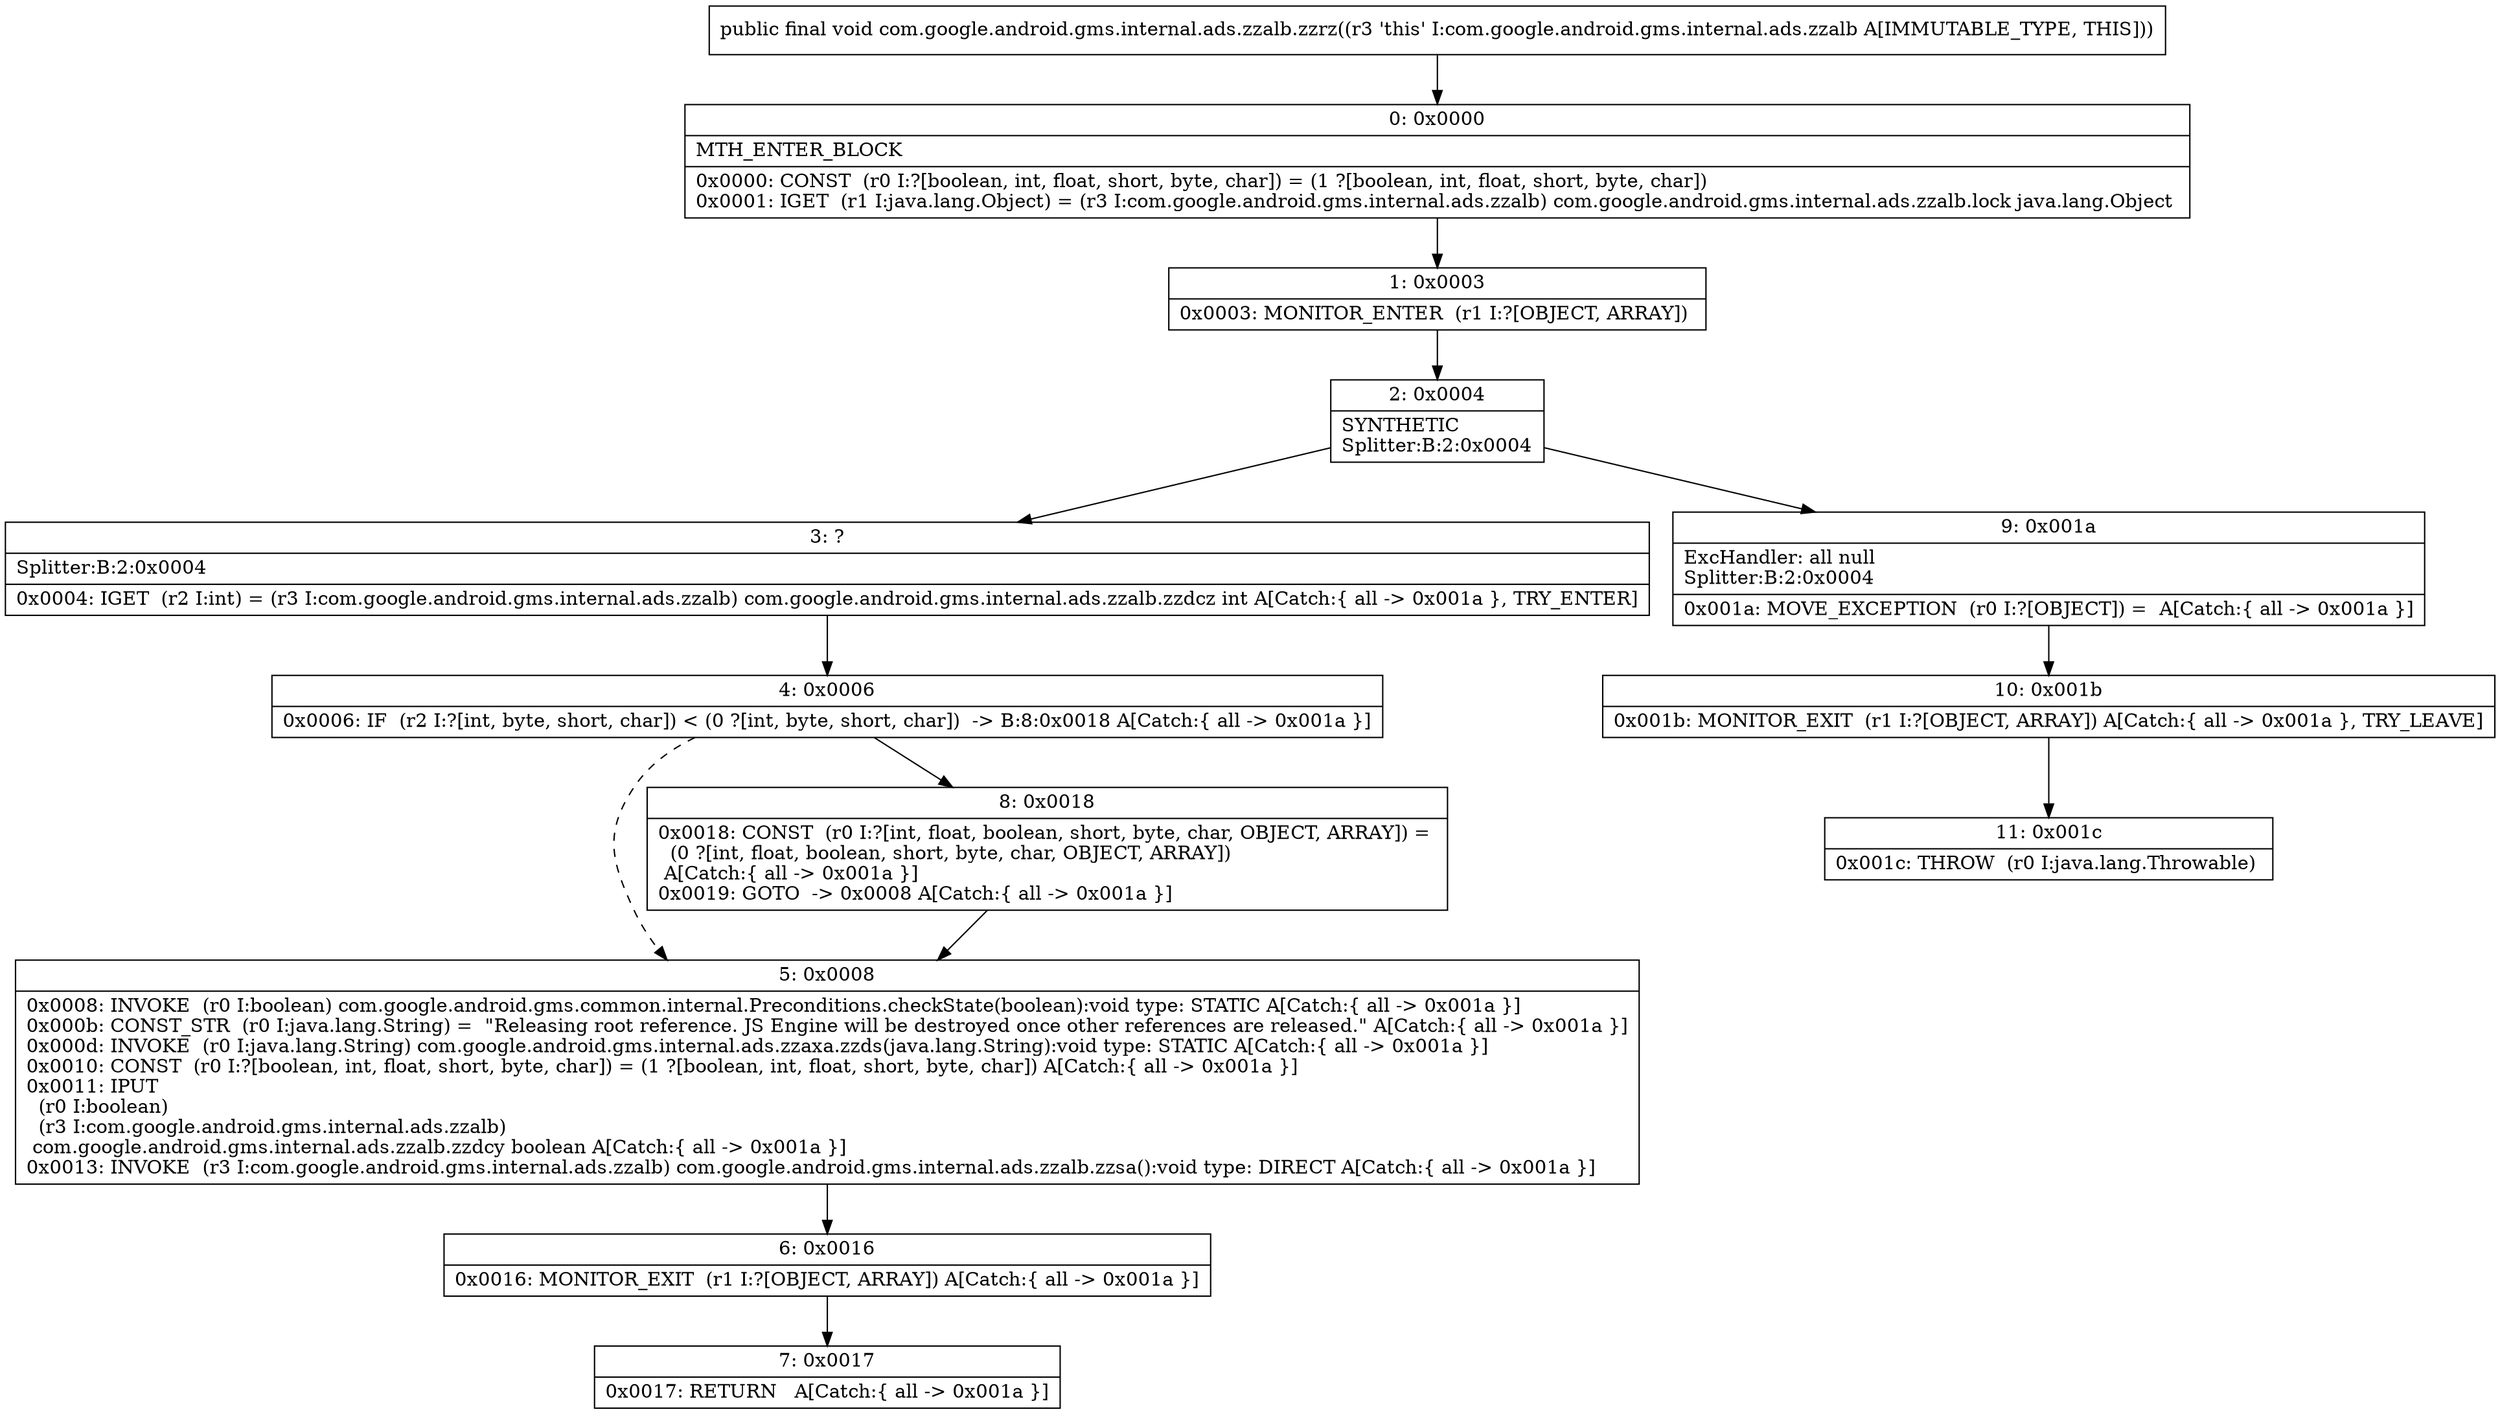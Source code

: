 digraph "CFG forcom.google.android.gms.internal.ads.zzalb.zzrz()V" {
Node_0 [shape=record,label="{0\:\ 0x0000|MTH_ENTER_BLOCK\l|0x0000: CONST  (r0 I:?[boolean, int, float, short, byte, char]) = (1 ?[boolean, int, float, short, byte, char]) \l0x0001: IGET  (r1 I:java.lang.Object) = (r3 I:com.google.android.gms.internal.ads.zzalb) com.google.android.gms.internal.ads.zzalb.lock java.lang.Object \l}"];
Node_1 [shape=record,label="{1\:\ 0x0003|0x0003: MONITOR_ENTER  (r1 I:?[OBJECT, ARRAY]) \l}"];
Node_2 [shape=record,label="{2\:\ 0x0004|SYNTHETIC\lSplitter:B:2:0x0004\l}"];
Node_3 [shape=record,label="{3\:\ ?|Splitter:B:2:0x0004\l|0x0004: IGET  (r2 I:int) = (r3 I:com.google.android.gms.internal.ads.zzalb) com.google.android.gms.internal.ads.zzalb.zzdcz int A[Catch:\{ all \-\> 0x001a \}, TRY_ENTER]\l}"];
Node_4 [shape=record,label="{4\:\ 0x0006|0x0006: IF  (r2 I:?[int, byte, short, char]) \< (0 ?[int, byte, short, char])  \-\> B:8:0x0018 A[Catch:\{ all \-\> 0x001a \}]\l}"];
Node_5 [shape=record,label="{5\:\ 0x0008|0x0008: INVOKE  (r0 I:boolean) com.google.android.gms.common.internal.Preconditions.checkState(boolean):void type: STATIC A[Catch:\{ all \-\> 0x001a \}]\l0x000b: CONST_STR  (r0 I:java.lang.String) =  \"Releasing root reference. JS Engine will be destroyed once other references are released.\" A[Catch:\{ all \-\> 0x001a \}]\l0x000d: INVOKE  (r0 I:java.lang.String) com.google.android.gms.internal.ads.zzaxa.zzds(java.lang.String):void type: STATIC A[Catch:\{ all \-\> 0x001a \}]\l0x0010: CONST  (r0 I:?[boolean, int, float, short, byte, char]) = (1 ?[boolean, int, float, short, byte, char]) A[Catch:\{ all \-\> 0x001a \}]\l0x0011: IPUT  \l  (r0 I:boolean)\l  (r3 I:com.google.android.gms.internal.ads.zzalb)\l com.google.android.gms.internal.ads.zzalb.zzdcy boolean A[Catch:\{ all \-\> 0x001a \}]\l0x0013: INVOKE  (r3 I:com.google.android.gms.internal.ads.zzalb) com.google.android.gms.internal.ads.zzalb.zzsa():void type: DIRECT A[Catch:\{ all \-\> 0x001a \}]\l}"];
Node_6 [shape=record,label="{6\:\ 0x0016|0x0016: MONITOR_EXIT  (r1 I:?[OBJECT, ARRAY]) A[Catch:\{ all \-\> 0x001a \}]\l}"];
Node_7 [shape=record,label="{7\:\ 0x0017|0x0017: RETURN   A[Catch:\{ all \-\> 0x001a \}]\l}"];
Node_8 [shape=record,label="{8\:\ 0x0018|0x0018: CONST  (r0 I:?[int, float, boolean, short, byte, char, OBJECT, ARRAY]) = \l  (0 ?[int, float, boolean, short, byte, char, OBJECT, ARRAY])\l A[Catch:\{ all \-\> 0x001a \}]\l0x0019: GOTO  \-\> 0x0008 A[Catch:\{ all \-\> 0x001a \}]\l}"];
Node_9 [shape=record,label="{9\:\ 0x001a|ExcHandler: all null\lSplitter:B:2:0x0004\l|0x001a: MOVE_EXCEPTION  (r0 I:?[OBJECT]) =  A[Catch:\{ all \-\> 0x001a \}]\l}"];
Node_10 [shape=record,label="{10\:\ 0x001b|0x001b: MONITOR_EXIT  (r1 I:?[OBJECT, ARRAY]) A[Catch:\{ all \-\> 0x001a \}, TRY_LEAVE]\l}"];
Node_11 [shape=record,label="{11\:\ 0x001c|0x001c: THROW  (r0 I:java.lang.Throwable) \l}"];
MethodNode[shape=record,label="{public final void com.google.android.gms.internal.ads.zzalb.zzrz((r3 'this' I:com.google.android.gms.internal.ads.zzalb A[IMMUTABLE_TYPE, THIS])) }"];
MethodNode -> Node_0;
Node_0 -> Node_1;
Node_1 -> Node_2;
Node_2 -> Node_3;
Node_2 -> Node_9;
Node_3 -> Node_4;
Node_4 -> Node_5[style=dashed];
Node_4 -> Node_8;
Node_5 -> Node_6;
Node_6 -> Node_7;
Node_8 -> Node_5;
Node_9 -> Node_10;
Node_10 -> Node_11;
}

